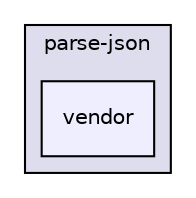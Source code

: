 digraph "gulp-src/node_modules/gulp-html-to-json/node_modules/gulp-util/node_modules/dateformat/node_modules/meow/node_modules/read-pkg-up/node_modules/read-pkg/node_modules/load-json-file/node_modules/parse-json/vendor" {
  compound=true
  node [ fontsize="10", fontname="Helvetica"];
  edge [ labelfontsize="10", labelfontname="Helvetica"];
  subgraph clusterdir_54dae75a39ec72981a1533d3ef4f01f3 {
    graph [ bgcolor="#ddddee", pencolor="black", label="parse-json" fontname="Helvetica", fontsize="10", URL="dir_54dae75a39ec72981a1533d3ef4f01f3.html"]
  dir_10663057ed01d10c6a5f7e0578ec9bde [shape=box, label="vendor", style="filled", fillcolor="#eeeeff", pencolor="black", URL="dir_10663057ed01d10c6a5f7e0578ec9bde.html"];
  }
}
